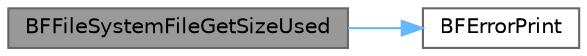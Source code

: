 digraph "BFFileSystemFileGetSizeUsed"
{
 // LATEX_PDF_SIZE
  bgcolor="transparent";
  edge [fontname=Helvetica,fontsize=10,labelfontname=Helvetica,labelfontsize=10];
  node [fontname=Helvetica,fontsize=10,shape=box,height=0.2,width=0.4];
  rankdir="LR";
  Node1 [id="Node000001",label="BFFileSystemFileGetSizeUsed",height=0.2,width=0.4,color="gray40", fillcolor="grey60", style="filled", fontcolor="black",tooltip=" "];
  Node1 -> Node2 [id="edge1_Node000001_Node000002",color="steelblue1",style="solid",tooltip=" "];
  Node2 [id="Node000002",label="BFErrorPrint",height=0.2,width=0.4,color="grey40", fillcolor="white", style="filled",URL="$de/dfe/coreutils_8c.html#ae133f1cd062df437131e34ad0f6a824c",tooltip=" "];
}

